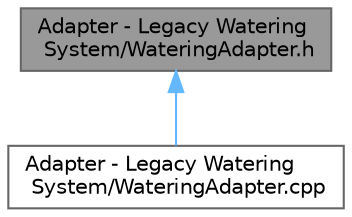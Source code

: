 digraph "Adapter - Legacy Watering System/WateringAdapter.h"
{
 // INTERACTIVE_SVG=YES
 // LATEX_PDF_SIZE
  bgcolor="transparent";
  edge [fontname=Helvetica,fontsize=10,labelfontname=Helvetica,labelfontsize=10];
  node [fontname=Helvetica,fontsize=10,shape=box,height=0.2,width=0.4];
  Node1 [id="Node000001",label="Adapter - Legacy Watering\l System/WateringAdapter.h",height=0.2,width=0.4,color="gray40", fillcolor="grey60", style="filled", fontcolor="black",tooltip=" "];
  Node1 -> Node2 [id="edge1_Node000001_Node000002",dir="back",color="steelblue1",style="solid",tooltip=" "];
  Node2 [id="Node000002",label="Adapter - Legacy Watering\l System/WateringAdapter.cpp",height=0.2,width=0.4,color="grey40", fillcolor="white", style="filled",URL="$_watering_adapter_8cpp.html",tooltip=" "];
}
